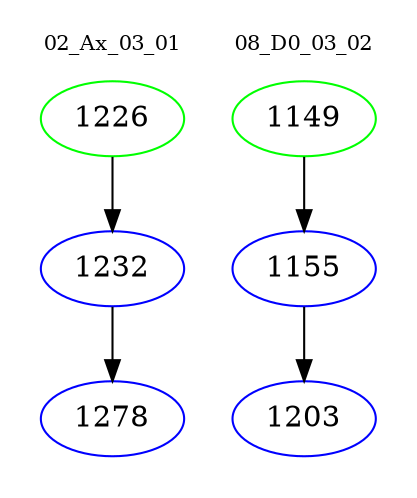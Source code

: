 digraph{
subgraph cluster_0 {
color = white
label = "02_Ax_03_01";
fontsize=10;
T0_1226 [label="1226", color="green"]
T0_1226 -> T0_1232 [color="black"]
T0_1232 [label="1232", color="blue"]
T0_1232 -> T0_1278 [color="black"]
T0_1278 [label="1278", color="blue"]
}
subgraph cluster_1 {
color = white
label = "08_D0_03_02";
fontsize=10;
T1_1149 [label="1149", color="green"]
T1_1149 -> T1_1155 [color="black"]
T1_1155 [label="1155", color="blue"]
T1_1155 -> T1_1203 [color="black"]
T1_1203 [label="1203", color="blue"]
}
}

